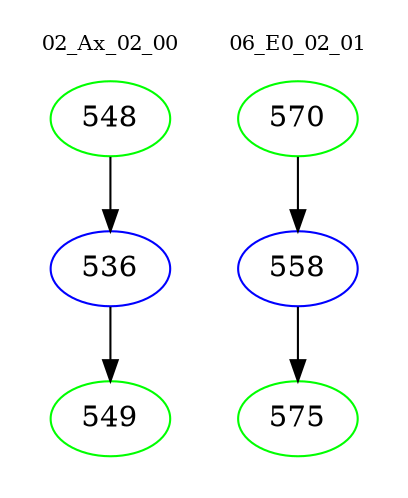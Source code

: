 digraph{
subgraph cluster_0 {
color = white
label = "02_Ax_02_00";
fontsize=10;
T0_548 [label="548", color="green"]
T0_548 -> T0_536 [color="black"]
T0_536 [label="536", color="blue"]
T0_536 -> T0_549 [color="black"]
T0_549 [label="549", color="green"]
}
subgraph cluster_1 {
color = white
label = "06_E0_02_01";
fontsize=10;
T1_570 [label="570", color="green"]
T1_570 -> T1_558 [color="black"]
T1_558 [label="558", color="blue"]
T1_558 -> T1_575 [color="black"]
T1_575 [label="575", color="green"]
}
}
